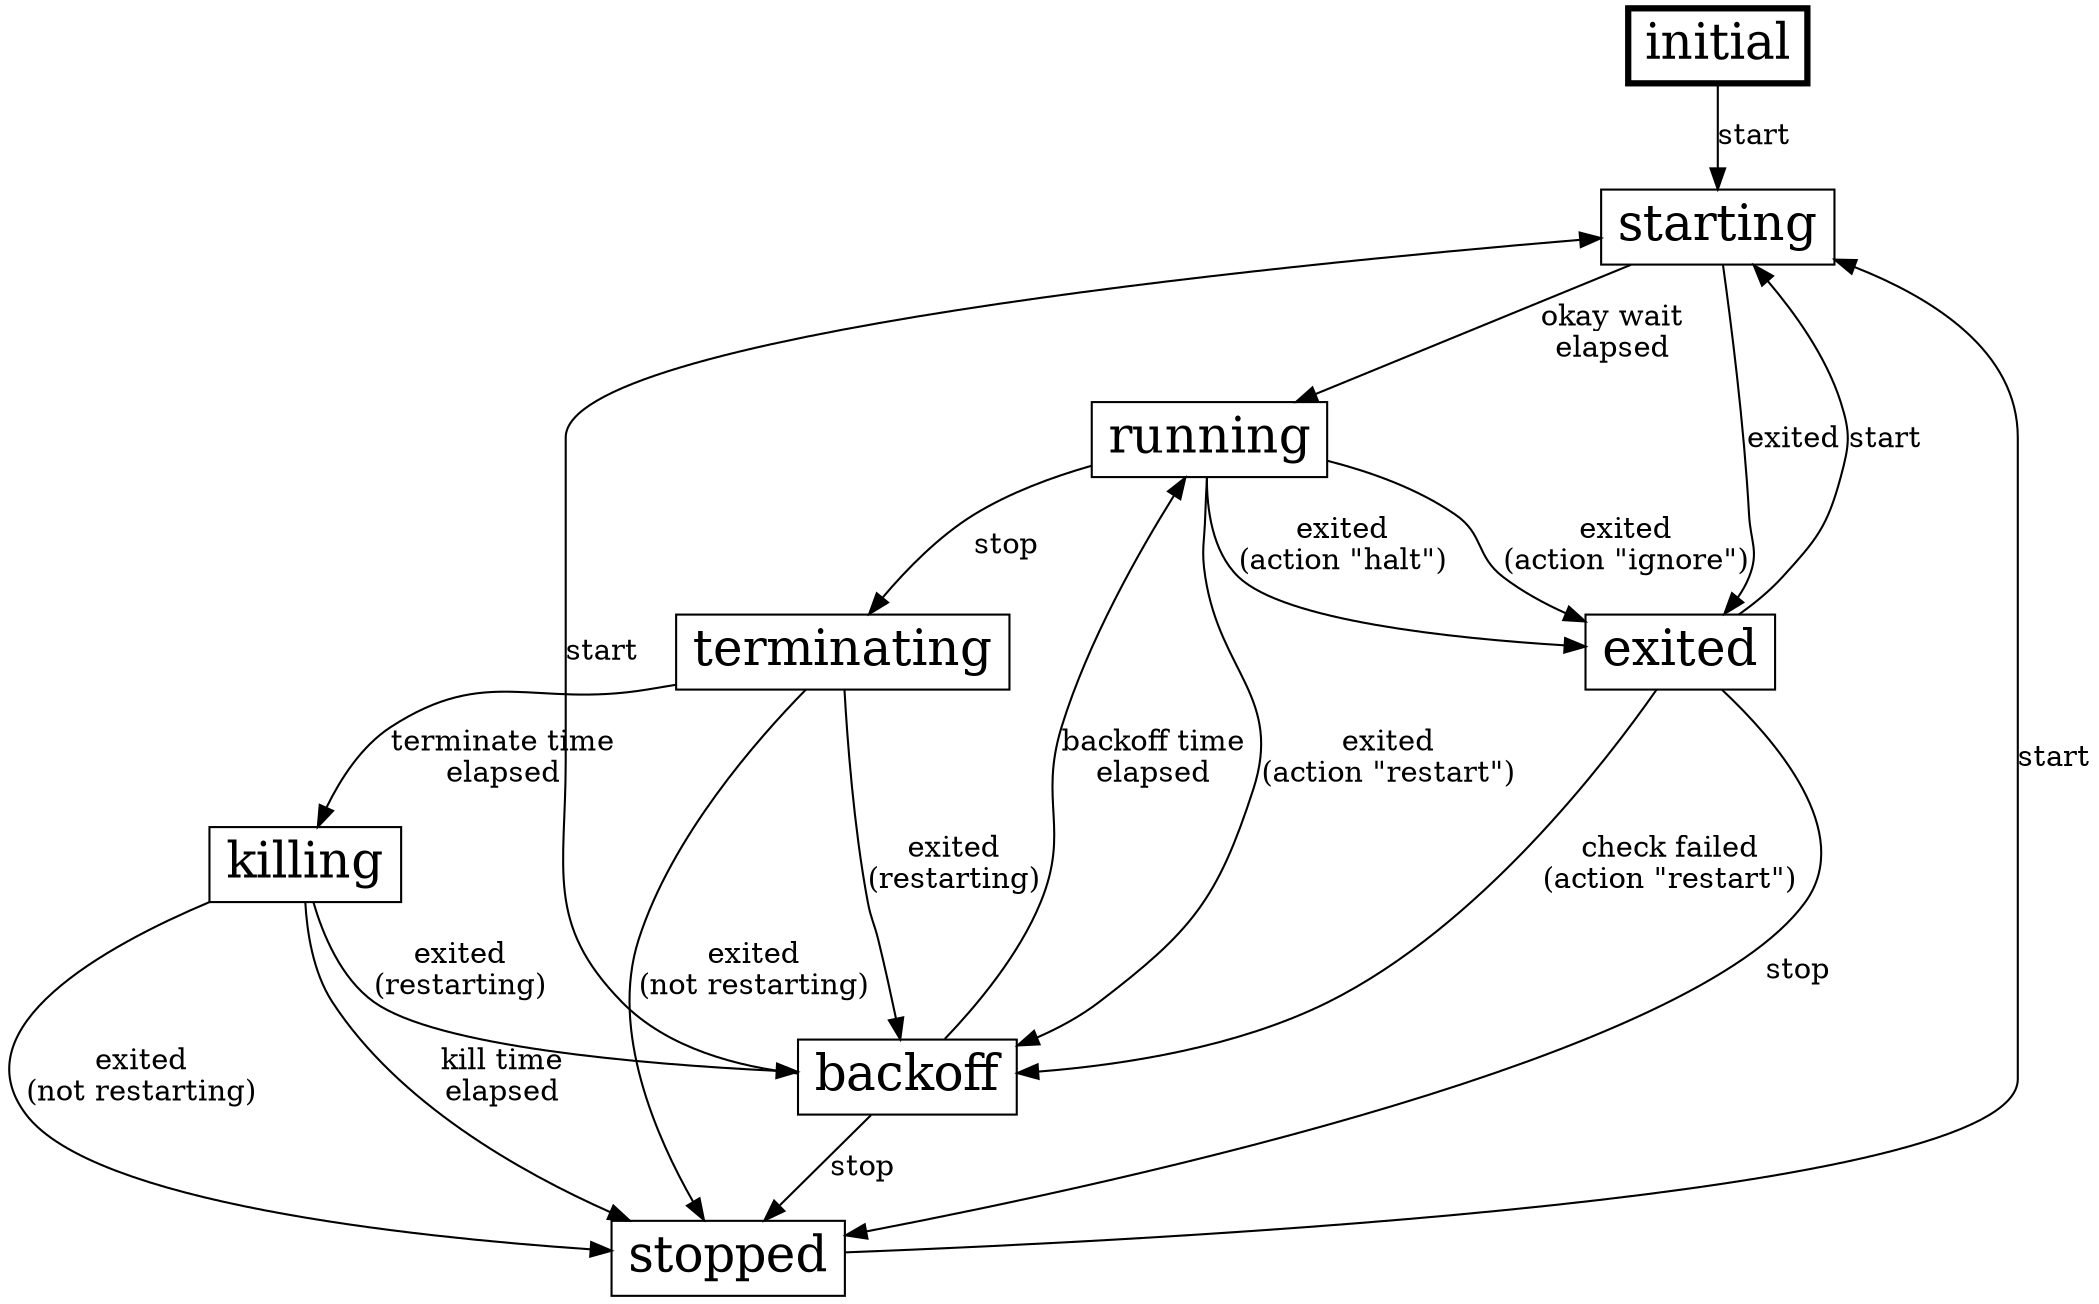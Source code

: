 # Create SVG with the following graphviz command:
#
# dot -Tsvg internal/overlord/servstate/state-diagram.dot -o ./internal/overlord/servstate/state-diagram.svg

digraph service_state_machine {
    node [penwidth=3 shape=box fontsize=24] initial
    node [penwidth=1]
    initial -> starting [label="start"]
    starting -> running [label="okay wait\nelapsed"]
    running -> terminating [label="stop"]
    terminating -> killing [label="terminate time\nelapsed"]
    {terminating, killing} -> stopped [label="exited\n(not restarting)"]
    {terminating, killing} -> backoff [label="exited\n(restarting)"]
    exited -> stopped [label="stop"]
    starting -> exited [label="exited"]
    {backoff, stopped, exited} -> starting [label="start"]
    running -> exited [label="exited\n(action \"ignore\")"]
    running -> exited [label="exited\n(action \"halt\")"]
    running -> backoff [label="exited\n(action \"restart\")"]
    backoff -> stopped [label="stop"]
    backoff -> running [label="backoff time\nelapsed"]
    killing -> stopped [label="kill time\nelapsed"]
    exited -> backoff [label="check failed\n(action \"restart\")"]
}
